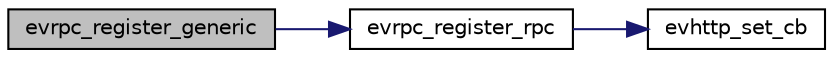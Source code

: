 digraph "evrpc_register_generic"
{
 // LATEX_PDF_SIZE
  edge [fontname="Helvetica",fontsize="10",labelfontname="Helvetica",labelfontsize="10"];
  node [fontname="Helvetica",fontsize="10",shape=record];
  rankdir="LR";
  Node30 [label="evrpc_register_generic",height=0.2,width=0.4,color="black", fillcolor="grey75", style="filled", fontcolor="black",tooltip=" "];
  Node30 -> Node31 [color="midnightblue",fontsize="10",style="solid",fontname="Helvetica"];
  Node31 [label="evrpc_register_rpc",height=0.2,width=0.4,color="black", fillcolor="white", style="filled",URL="$rpc_8h.html#abaa7d70da1d9fdcb767279b55944be65",tooltip=" "];
  Node31 -> Node32 [color="midnightblue",fontsize="10",style="solid",fontname="Helvetica"];
  Node32 [label="evhttp_set_cb",height=0.2,width=0.4,color="black", fillcolor="white", style="filled",URL="$http_8h.html#af1b22fdf5ea2c6335ccbc96fb930774e",tooltip=" "];
}
